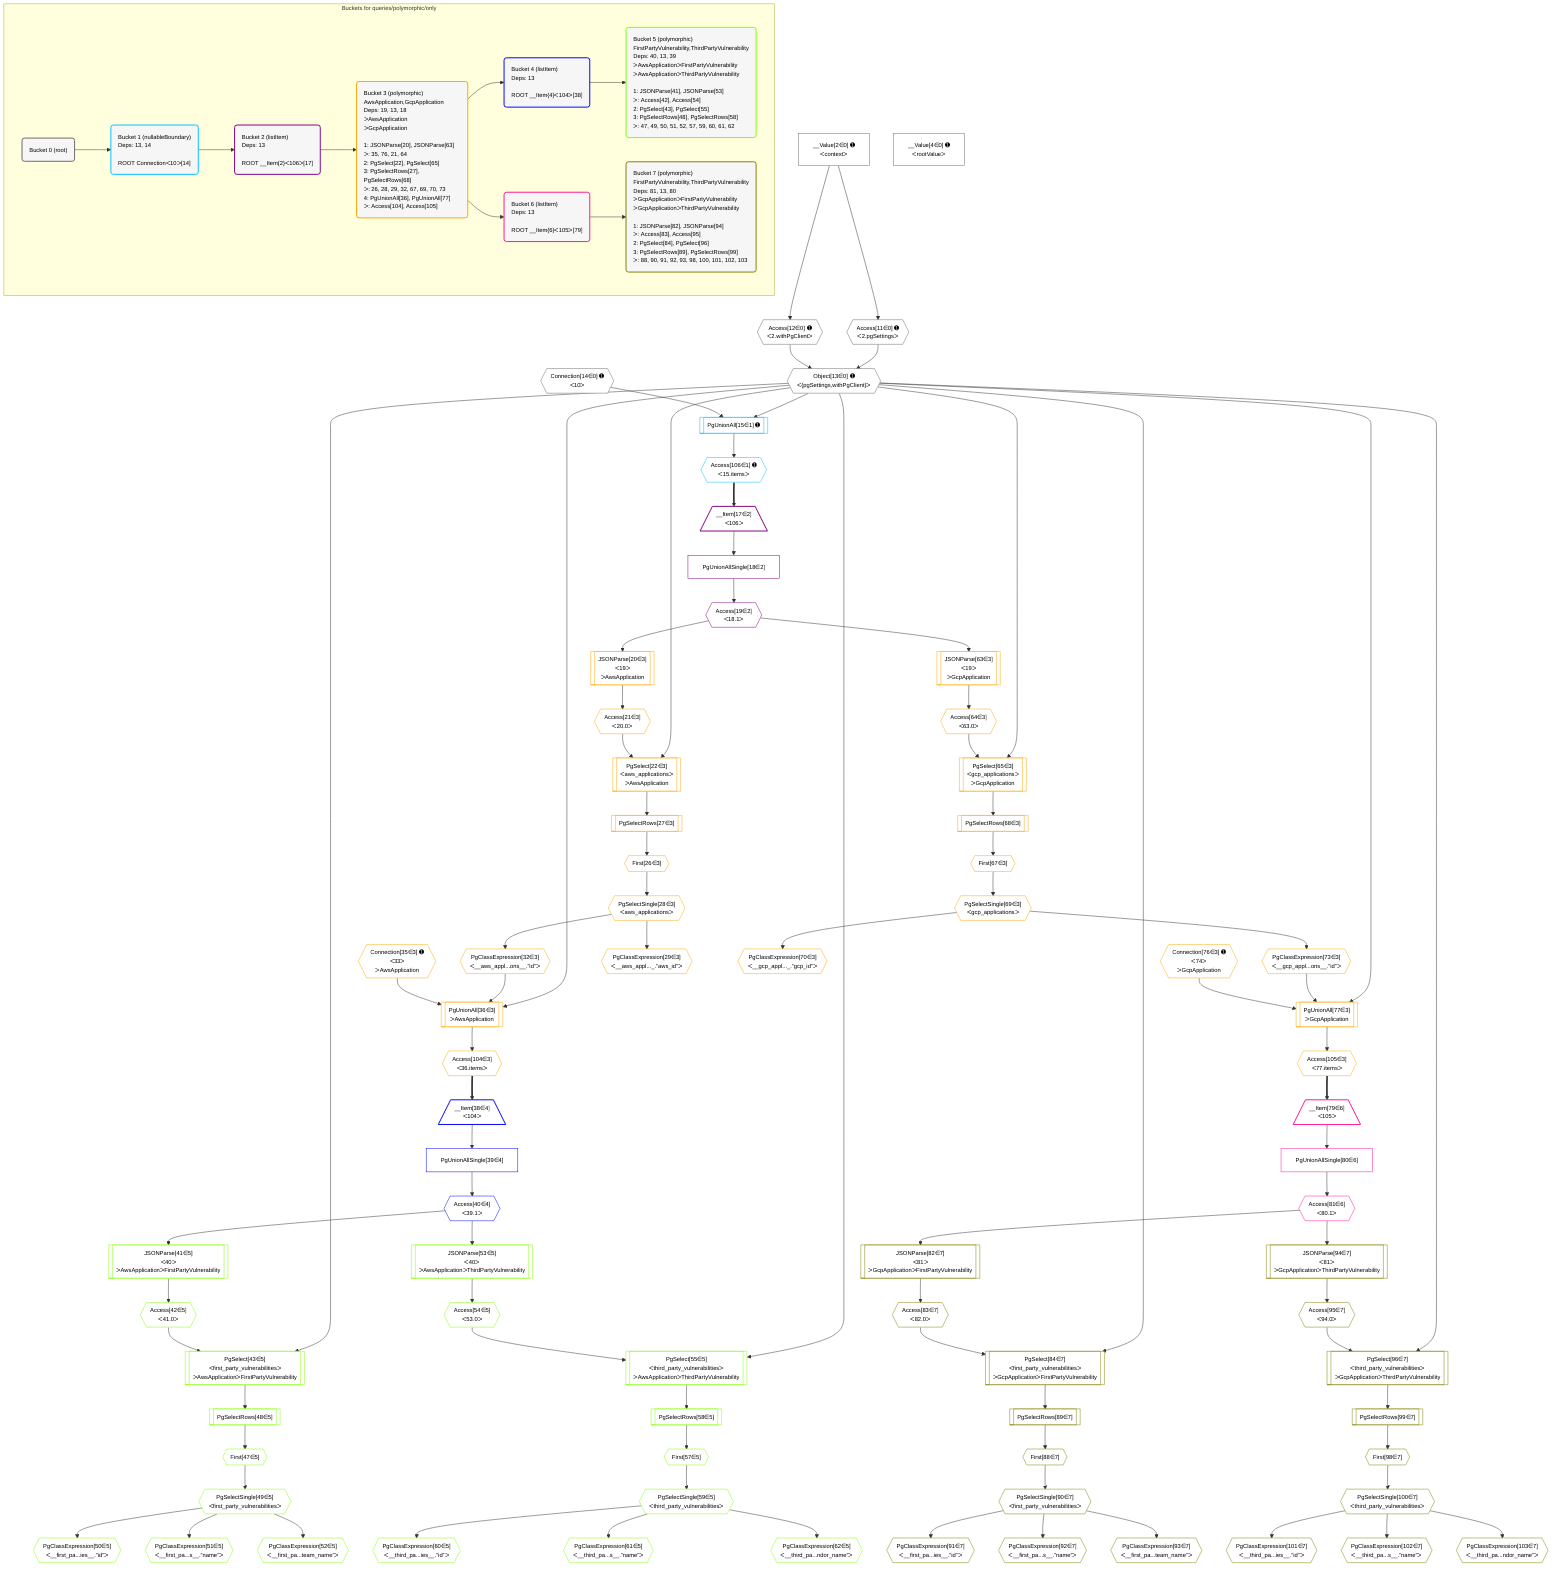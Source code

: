 %%{init: {'themeVariables': { 'fontSize': '12px'}}}%%
graph TD
    classDef path fill:#eee,stroke:#000,color:#000
    classDef plan fill:#fff,stroke-width:1px,color:#000
    classDef itemplan fill:#fff,stroke-width:2px,color:#000
    classDef unbatchedplan fill:#dff,stroke-width:1px,color:#000
    classDef sideeffectplan fill:#fcc,stroke-width:2px,color:#000
    classDef bucket fill:#f6f6f6,color:#000,stroke-width:2px,text-align:left


    %% plan dependencies
    Object13{{"Object[13∈0] ➊<br />ᐸ{pgSettings,withPgClient}ᐳ"}}:::plan
    Access11{{"Access[11∈0] ➊<br />ᐸ2.pgSettingsᐳ"}}:::plan
    Access12{{"Access[12∈0] ➊<br />ᐸ2.withPgClientᐳ"}}:::plan
    Access11 & Access12 --> Object13
    __Value2["__Value[2∈0] ➊<br />ᐸcontextᐳ"]:::plan
    __Value2 --> Access11
    __Value2 --> Access12
    __Value4["__Value[4∈0] ➊<br />ᐸrootValueᐳ"]:::plan
    Connection14{{"Connection[14∈0] ➊<br />ᐸ10ᐳ"}}:::plan
    PgUnionAll15[["PgUnionAll[15∈1] ➊"]]:::plan
    Object13 & Connection14 --> PgUnionAll15
    Access106{{"Access[106∈1] ➊<br />ᐸ15.itemsᐳ"}}:::plan
    PgUnionAll15 --> Access106
    __Item17[/"__Item[17∈2]<br />ᐸ106ᐳ"\]:::itemplan
    Access106 ==> __Item17
    PgUnionAllSingle18["PgUnionAllSingle[18∈2]"]:::plan
    __Item17 --> PgUnionAllSingle18
    Access19{{"Access[19∈2]<br />ᐸ18.1ᐳ"}}:::plan
    PgUnionAllSingle18 --> Access19
    PgUnionAll36[["PgUnionAll[36∈3]<br />ᐳAwsApplication"]]:::plan
    PgClassExpression32{{"PgClassExpression[32∈3]<br />ᐸ__aws_appl...ons__.”id”ᐳ"}}:::plan
    Connection35{{"Connection[35∈3] ➊<br />ᐸ33ᐳ<br />ᐳAwsApplication"}}:::plan
    Object13 & PgClassExpression32 & Connection35 --> PgUnionAll36
    PgUnionAll77[["PgUnionAll[77∈3]<br />ᐳGcpApplication"]]:::plan
    PgClassExpression73{{"PgClassExpression[73∈3]<br />ᐸ__gcp_appl...ons__.”id”ᐳ"}}:::plan
    Connection76{{"Connection[76∈3] ➊<br />ᐸ74ᐳ<br />ᐳGcpApplication"}}:::plan
    Object13 & PgClassExpression73 & Connection76 --> PgUnionAll77
    PgSelect22[["PgSelect[22∈3]<br />ᐸaws_applicationsᐳ<br />ᐳAwsApplication"]]:::plan
    Access21{{"Access[21∈3]<br />ᐸ20.0ᐳ"}}:::plan
    Object13 & Access21 --> PgSelect22
    PgSelect65[["PgSelect[65∈3]<br />ᐸgcp_applicationsᐳ<br />ᐳGcpApplication"]]:::plan
    Access64{{"Access[64∈3]<br />ᐸ63.0ᐳ"}}:::plan
    Object13 & Access64 --> PgSelect65
    JSONParse20[["JSONParse[20∈3]<br />ᐸ19ᐳ<br />ᐳAwsApplication"]]:::plan
    Access19 --> JSONParse20
    JSONParse20 --> Access21
    First26{{"First[26∈3]"}}:::plan
    PgSelectRows27[["PgSelectRows[27∈3]"]]:::plan
    PgSelectRows27 --> First26
    PgSelect22 --> PgSelectRows27
    PgSelectSingle28{{"PgSelectSingle[28∈3]<br />ᐸaws_applicationsᐳ"}}:::plan
    First26 --> PgSelectSingle28
    PgClassExpression29{{"PgClassExpression[29∈3]<br />ᐸ__aws_appl..._.”aws_id”ᐳ"}}:::plan
    PgSelectSingle28 --> PgClassExpression29
    PgSelectSingle28 --> PgClassExpression32
    JSONParse63[["JSONParse[63∈3]<br />ᐸ19ᐳ<br />ᐳGcpApplication"]]:::plan
    Access19 --> JSONParse63
    JSONParse63 --> Access64
    First67{{"First[67∈3]"}}:::plan
    PgSelectRows68[["PgSelectRows[68∈3]"]]:::plan
    PgSelectRows68 --> First67
    PgSelect65 --> PgSelectRows68
    PgSelectSingle69{{"PgSelectSingle[69∈3]<br />ᐸgcp_applicationsᐳ"}}:::plan
    First67 --> PgSelectSingle69
    PgClassExpression70{{"PgClassExpression[70∈3]<br />ᐸ__gcp_appl..._.”gcp_id”ᐳ"}}:::plan
    PgSelectSingle69 --> PgClassExpression70
    PgSelectSingle69 --> PgClassExpression73
    Access104{{"Access[104∈3]<br />ᐸ36.itemsᐳ"}}:::plan
    PgUnionAll36 --> Access104
    Access105{{"Access[105∈3]<br />ᐸ77.itemsᐳ"}}:::plan
    PgUnionAll77 --> Access105
    __Item38[/"__Item[38∈4]<br />ᐸ104ᐳ"\]:::itemplan
    Access104 ==> __Item38
    PgUnionAllSingle39["PgUnionAllSingle[39∈4]"]:::plan
    __Item38 --> PgUnionAllSingle39
    Access40{{"Access[40∈4]<br />ᐸ39.1ᐳ"}}:::plan
    PgUnionAllSingle39 --> Access40
    PgSelect43[["PgSelect[43∈5]<br />ᐸfirst_party_vulnerabilitiesᐳ<br />ᐳAwsApplicationᐳFirstPartyVulnerability"]]:::plan
    Access42{{"Access[42∈5]<br />ᐸ41.0ᐳ"}}:::plan
    Object13 & Access42 --> PgSelect43
    PgSelect55[["PgSelect[55∈5]<br />ᐸthird_party_vulnerabilitiesᐳ<br />ᐳAwsApplicationᐳThirdPartyVulnerability"]]:::plan
    Access54{{"Access[54∈5]<br />ᐸ53.0ᐳ"}}:::plan
    Object13 & Access54 --> PgSelect55
    JSONParse41[["JSONParse[41∈5]<br />ᐸ40ᐳ<br />ᐳAwsApplicationᐳFirstPartyVulnerability"]]:::plan
    Access40 --> JSONParse41
    JSONParse41 --> Access42
    First47{{"First[47∈5]"}}:::plan
    PgSelectRows48[["PgSelectRows[48∈5]"]]:::plan
    PgSelectRows48 --> First47
    PgSelect43 --> PgSelectRows48
    PgSelectSingle49{{"PgSelectSingle[49∈5]<br />ᐸfirst_party_vulnerabilitiesᐳ"}}:::plan
    First47 --> PgSelectSingle49
    PgClassExpression50{{"PgClassExpression[50∈5]<br />ᐸ__first_pa...ies__.”id”ᐳ"}}:::plan
    PgSelectSingle49 --> PgClassExpression50
    PgClassExpression51{{"PgClassExpression[51∈5]<br />ᐸ__first_pa...s__.”name”ᐳ"}}:::plan
    PgSelectSingle49 --> PgClassExpression51
    PgClassExpression52{{"PgClassExpression[52∈5]<br />ᐸ__first_pa...team_name”ᐳ"}}:::plan
    PgSelectSingle49 --> PgClassExpression52
    JSONParse53[["JSONParse[53∈5]<br />ᐸ40ᐳ<br />ᐳAwsApplicationᐳThirdPartyVulnerability"]]:::plan
    Access40 --> JSONParse53
    JSONParse53 --> Access54
    First57{{"First[57∈5]"}}:::plan
    PgSelectRows58[["PgSelectRows[58∈5]"]]:::plan
    PgSelectRows58 --> First57
    PgSelect55 --> PgSelectRows58
    PgSelectSingle59{{"PgSelectSingle[59∈5]<br />ᐸthird_party_vulnerabilitiesᐳ"}}:::plan
    First57 --> PgSelectSingle59
    PgClassExpression60{{"PgClassExpression[60∈5]<br />ᐸ__third_pa...ies__.”id”ᐳ"}}:::plan
    PgSelectSingle59 --> PgClassExpression60
    PgClassExpression61{{"PgClassExpression[61∈5]<br />ᐸ__third_pa...s__.”name”ᐳ"}}:::plan
    PgSelectSingle59 --> PgClassExpression61
    PgClassExpression62{{"PgClassExpression[62∈5]<br />ᐸ__third_pa...ndor_name”ᐳ"}}:::plan
    PgSelectSingle59 --> PgClassExpression62
    __Item79[/"__Item[79∈6]<br />ᐸ105ᐳ"\]:::itemplan
    Access105 ==> __Item79
    PgUnionAllSingle80["PgUnionAllSingle[80∈6]"]:::plan
    __Item79 --> PgUnionAllSingle80
    Access81{{"Access[81∈6]<br />ᐸ80.1ᐳ"}}:::plan
    PgUnionAllSingle80 --> Access81
    PgSelect84[["PgSelect[84∈7]<br />ᐸfirst_party_vulnerabilitiesᐳ<br />ᐳGcpApplicationᐳFirstPartyVulnerability"]]:::plan
    Access83{{"Access[83∈7]<br />ᐸ82.0ᐳ"}}:::plan
    Object13 & Access83 --> PgSelect84
    PgSelect96[["PgSelect[96∈7]<br />ᐸthird_party_vulnerabilitiesᐳ<br />ᐳGcpApplicationᐳThirdPartyVulnerability"]]:::plan
    Access95{{"Access[95∈7]<br />ᐸ94.0ᐳ"}}:::plan
    Object13 & Access95 --> PgSelect96
    JSONParse82[["JSONParse[82∈7]<br />ᐸ81ᐳ<br />ᐳGcpApplicationᐳFirstPartyVulnerability"]]:::plan
    Access81 --> JSONParse82
    JSONParse82 --> Access83
    First88{{"First[88∈7]"}}:::plan
    PgSelectRows89[["PgSelectRows[89∈7]"]]:::plan
    PgSelectRows89 --> First88
    PgSelect84 --> PgSelectRows89
    PgSelectSingle90{{"PgSelectSingle[90∈7]<br />ᐸfirst_party_vulnerabilitiesᐳ"}}:::plan
    First88 --> PgSelectSingle90
    PgClassExpression91{{"PgClassExpression[91∈7]<br />ᐸ__first_pa...ies__.”id”ᐳ"}}:::plan
    PgSelectSingle90 --> PgClassExpression91
    PgClassExpression92{{"PgClassExpression[92∈7]<br />ᐸ__first_pa...s__.”name”ᐳ"}}:::plan
    PgSelectSingle90 --> PgClassExpression92
    PgClassExpression93{{"PgClassExpression[93∈7]<br />ᐸ__first_pa...team_name”ᐳ"}}:::plan
    PgSelectSingle90 --> PgClassExpression93
    JSONParse94[["JSONParse[94∈7]<br />ᐸ81ᐳ<br />ᐳGcpApplicationᐳThirdPartyVulnerability"]]:::plan
    Access81 --> JSONParse94
    JSONParse94 --> Access95
    First98{{"First[98∈7]"}}:::plan
    PgSelectRows99[["PgSelectRows[99∈7]"]]:::plan
    PgSelectRows99 --> First98
    PgSelect96 --> PgSelectRows99
    PgSelectSingle100{{"PgSelectSingle[100∈7]<br />ᐸthird_party_vulnerabilitiesᐳ"}}:::plan
    First98 --> PgSelectSingle100
    PgClassExpression101{{"PgClassExpression[101∈7]<br />ᐸ__third_pa...ies__.”id”ᐳ"}}:::plan
    PgSelectSingle100 --> PgClassExpression101
    PgClassExpression102{{"PgClassExpression[102∈7]<br />ᐸ__third_pa...s__.”name”ᐳ"}}:::plan
    PgSelectSingle100 --> PgClassExpression102
    PgClassExpression103{{"PgClassExpression[103∈7]<br />ᐸ__third_pa...ndor_name”ᐳ"}}:::plan
    PgSelectSingle100 --> PgClassExpression103

    %% define steps

    subgraph "Buckets for queries/polymorphic/only"
    Bucket0("Bucket 0 (root)"):::bucket
    classDef bucket0 stroke:#696969
    class Bucket0,__Value2,__Value4,Access11,Access12,Object13,Connection14 bucket0
    Bucket1("Bucket 1 (nullableBoundary)<br />Deps: 13, 14<br /><br />ROOT Connectionᐸ10ᐳ[14]"):::bucket
    classDef bucket1 stroke:#00bfff
    class Bucket1,PgUnionAll15,Access106 bucket1
    Bucket2("Bucket 2 (listItem)<br />Deps: 13<br /><br />ROOT __Item{2}ᐸ106ᐳ[17]"):::bucket
    classDef bucket2 stroke:#7f007f
    class Bucket2,__Item17,PgUnionAllSingle18,Access19 bucket2
    Bucket3("Bucket 3 (polymorphic)<br />AwsApplication,GcpApplication<br />Deps: 19, 13, 18<br />ᐳAwsApplication<br />ᐳGcpApplication<br /><br />1: JSONParse[20], JSONParse[63]<br />ᐳ: 35, 76, 21, 64<br />2: PgSelect[22], PgSelect[65]<br />3: PgSelectRows[27], PgSelectRows[68]<br />ᐳ: 26, 28, 29, 32, 67, 69, 70, 73<br />4: PgUnionAll[36], PgUnionAll[77]<br />ᐳ: Access[104], Access[105]"):::bucket
    classDef bucket3 stroke:#ffa500
    class Bucket3,JSONParse20,Access21,PgSelect22,First26,PgSelectRows27,PgSelectSingle28,PgClassExpression29,PgClassExpression32,Connection35,PgUnionAll36,JSONParse63,Access64,PgSelect65,First67,PgSelectRows68,PgSelectSingle69,PgClassExpression70,PgClassExpression73,Connection76,PgUnionAll77,Access104,Access105 bucket3
    Bucket4("Bucket 4 (listItem)<br />Deps: 13<br /><br />ROOT __Item{4}ᐸ104ᐳ[38]"):::bucket
    classDef bucket4 stroke:#0000ff
    class Bucket4,__Item38,PgUnionAllSingle39,Access40 bucket4
    Bucket5("Bucket 5 (polymorphic)<br />FirstPartyVulnerability,ThirdPartyVulnerability<br />Deps: 40, 13, 39<br />ᐳAwsApplicationᐳFirstPartyVulnerability<br />ᐳAwsApplicationᐳThirdPartyVulnerability<br /><br />1: JSONParse[41], JSONParse[53]<br />ᐳ: Access[42], Access[54]<br />2: PgSelect[43], PgSelect[55]<br />3: PgSelectRows[48], PgSelectRows[58]<br />ᐳ: 47, 49, 50, 51, 52, 57, 59, 60, 61, 62"):::bucket
    classDef bucket5 stroke:#7fff00
    class Bucket5,JSONParse41,Access42,PgSelect43,First47,PgSelectRows48,PgSelectSingle49,PgClassExpression50,PgClassExpression51,PgClassExpression52,JSONParse53,Access54,PgSelect55,First57,PgSelectRows58,PgSelectSingle59,PgClassExpression60,PgClassExpression61,PgClassExpression62 bucket5
    Bucket6("Bucket 6 (listItem)<br />Deps: 13<br /><br />ROOT __Item{6}ᐸ105ᐳ[79]"):::bucket
    classDef bucket6 stroke:#ff1493
    class Bucket6,__Item79,PgUnionAllSingle80,Access81 bucket6
    Bucket7("Bucket 7 (polymorphic)<br />FirstPartyVulnerability,ThirdPartyVulnerability<br />Deps: 81, 13, 80<br />ᐳGcpApplicationᐳFirstPartyVulnerability<br />ᐳGcpApplicationᐳThirdPartyVulnerability<br /><br />1: JSONParse[82], JSONParse[94]<br />ᐳ: Access[83], Access[95]<br />2: PgSelect[84], PgSelect[96]<br />3: PgSelectRows[89], PgSelectRows[99]<br />ᐳ: 88, 90, 91, 92, 93, 98, 100, 101, 102, 103"):::bucket
    classDef bucket7 stroke:#808000
    class Bucket7,JSONParse82,Access83,PgSelect84,First88,PgSelectRows89,PgSelectSingle90,PgClassExpression91,PgClassExpression92,PgClassExpression93,JSONParse94,Access95,PgSelect96,First98,PgSelectRows99,PgSelectSingle100,PgClassExpression101,PgClassExpression102,PgClassExpression103 bucket7
    Bucket0 --> Bucket1
    Bucket1 --> Bucket2
    Bucket2 --> Bucket3
    Bucket3 --> Bucket4 & Bucket6
    Bucket4 --> Bucket5
    Bucket6 --> Bucket7
    end